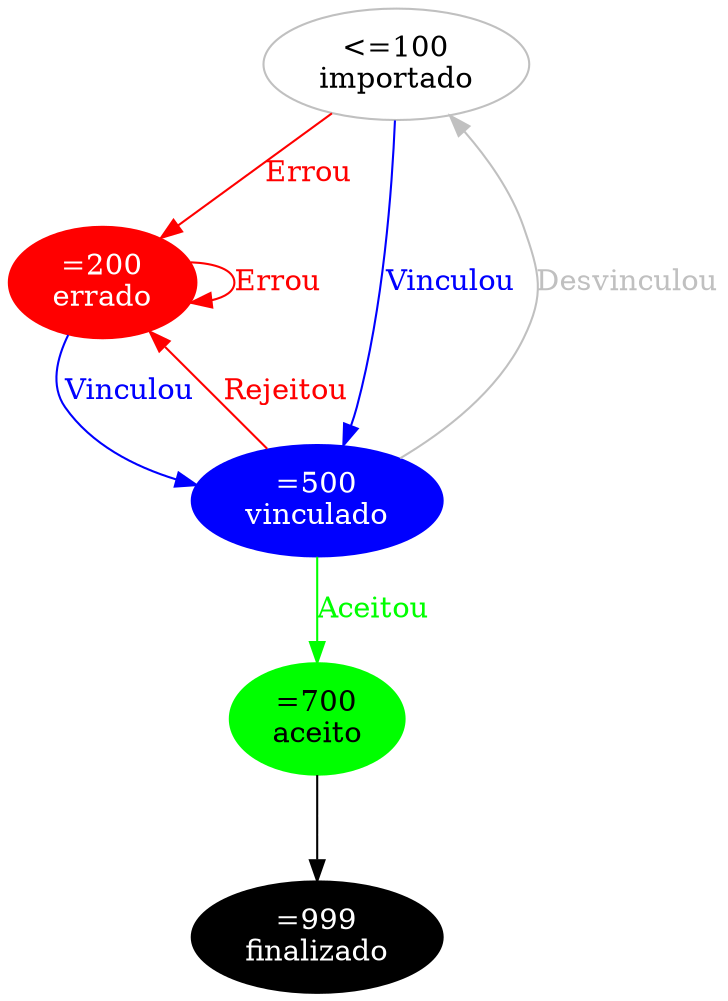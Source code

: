 digraph {
    rankdir = TB;
    fontname="Helvetica";
    layout="dot";

    000 [style=none   color=gray  fontcolor=black label="<=100\nimportado" ];
    200 [style=filled color=red   fontcolor=white label="=200\nerrado"     ];
    500 [style=filled color=blue  fontcolor=white label="=500\nvinculado"  ];
    700 [style=filled color=green fontcolor=black label="=700\naceito"     ];
    999 [style=filled color=black fontcolor=white label="=999\nfinalizado" ];

    000 -> 200 [color=red   label="Errou"       fontcolor=red   ];
    000 -> 500 [color=blue  label="Vinculou"    fontcolor=blue  ];
    200 -> 200 [color=red   label="Errou"       fontcolor=red   ];
    200 -> 500 [color=blue  label="Vinculou"    fontcolor=blue  ];
    500 -> 000 [color=gray  label="Desvinculou" fontcolor=gray  ];
    500 -> 200 [color=red   label="Rejeitou"    fontcolor=red   ];
    500 -> 700 [color=green label="Aceitou"     fontcolor=green ];
    700 -> 999 [color=black label="Recebeu"     fontcolor=white ];
    #{rank = same; 000; 500; 700; 999};
}